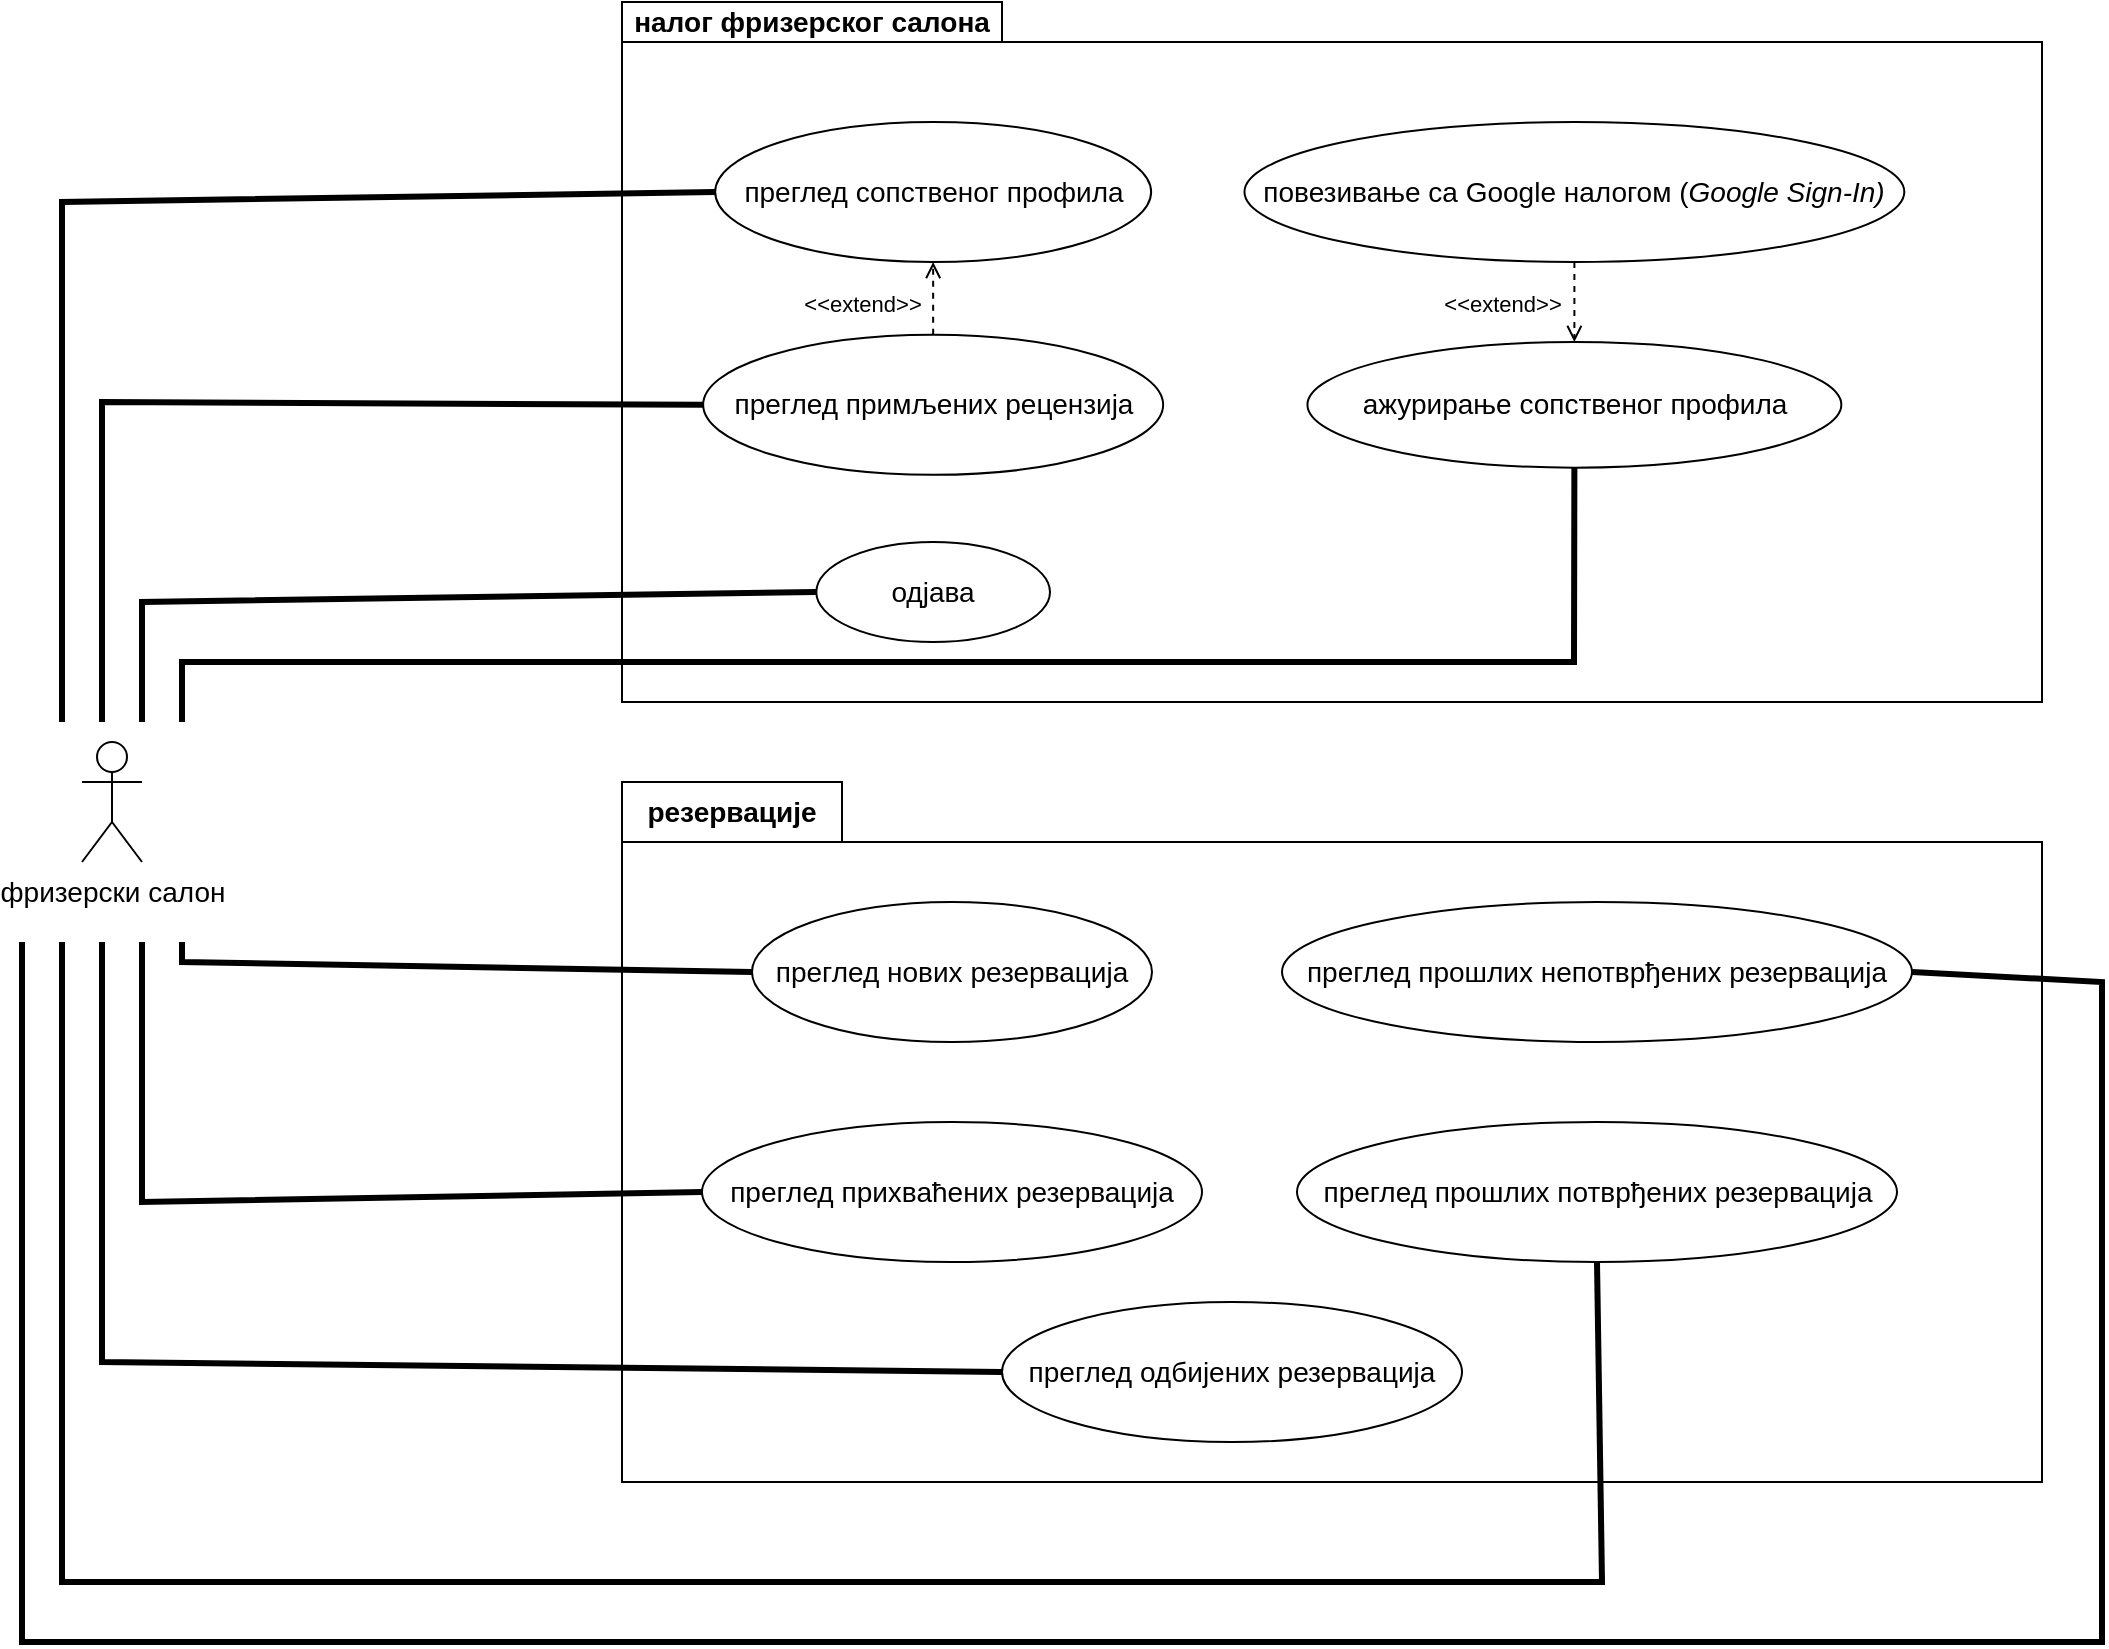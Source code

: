 <mxfile version="28.2.5">
  <diagram name="Page-1" id="Z6euC-GC6ZMElodOfMUQ">
    <mxGraphModel dx="1603" dy="963" grid="1" gridSize="10" guides="1" tooltips="1" connect="1" arrows="1" fold="1" page="1" pageScale="1" pageWidth="1100" pageHeight="850" math="0" shadow="0">
      <root>
        <mxCell id="0" />
        <mxCell id="1" parent="0" />
        <mxCell id="1Gf8LM67b4mjZps-O6Bs-1" value="&lt;span style=&quot;font-size: 14px;&quot;&gt;фризерски салон&lt;/span&gt;" style="shape=umlActor;verticalLabelPosition=bottom;verticalAlign=top;html=1;outlineConnect=0;" vertex="1" parent="1">
          <mxGeometry x="310" y="700" width="30" height="60" as="geometry" />
        </mxCell>
        <mxCell id="1Gf8LM67b4mjZps-O6Bs-2" value="&lt;font style=&quot;font-size: 14px;&quot;&gt;налог фризерског салона&lt;/font&gt;" style="shape=folder;fontStyle=1;tabWidth=190;tabHeight=20;tabPosition=left;html=1;boundedLbl=1;labelInHeader=1;container=1;collapsible=0;whiteSpace=wrap;" vertex="1" parent="1">
          <mxGeometry x="580" y="330" width="710" height="350" as="geometry" />
        </mxCell>
        <mxCell id="1Gf8LM67b4mjZps-O6Bs-3" value="" style="html=1;strokeColor=none;resizeWidth=1;resizeHeight=1;fillColor=none;part=1;connectable=0;allowArrows=0;deletable=0;whiteSpace=wrap;" vertex="1" parent="1Gf8LM67b4mjZps-O6Bs-2">
          <mxGeometry width="710.0" height="320.0" relative="1" as="geometry">
            <mxPoint y="30" as="offset" />
          </mxGeometry>
        </mxCell>
        <mxCell id="1Gf8LM67b4mjZps-O6Bs-4" value="&lt;font style=&quot;font-size: 14px;&quot;&gt;преглед сопственог профила&lt;/font&gt;" style="ellipse;whiteSpace=wrap;html=1;" vertex="1" parent="1Gf8LM67b4mjZps-O6Bs-2">
          <mxGeometry x="46.58" y="60" width="217.99" height="70" as="geometry" />
        </mxCell>
        <mxCell id="1Gf8LM67b4mjZps-O6Bs-5" value="&lt;font style=&quot;font-size: 14px;&quot;&gt;преглед примљених рецензија&lt;/font&gt;" style="ellipse;whiteSpace=wrap;html=1;" vertex="1" parent="1Gf8LM67b4mjZps-O6Bs-2">
          <mxGeometry x="40.57" y="166.41" width="230.01" height="70" as="geometry" />
        </mxCell>
        <mxCell id="1Gf8LM67b4mjZps-O6Bs-6" value="&lt;font style=&quot;font-size: 14px;&quot;&gt;повезивање са Google налогом (&lt;i&gt;Google Sign-In)&lt;/i&gt;&lt;/font&gt;" style="ellipse;whiteSpace=wrap;html=1;" vertex="1" parent="1Gf8LM67b4mjZps-O6Bs-2">
          <mxGeometry x="311.233" y="60.003" width="329.926" height="70" as="geometry" />
        </mxCell>
        <mxCell id="1Gf8LM67b4mjZps-O6Bs-7" value="&lt;span style=&quot;font-size: 14px;&quot;&gt;ажурирање сопственог профила&lt;/span&gt;" style="ellipse;whiteSpace=wrap;html=1;" vertex="1" parent="1Gf8LM67b4mjZps-O6Bs-2">
          <mxGeometry x="342.72" y="170" width="266.95" height="62.82" as="geometry" />
        </mxCell>
        <mxCell id="1Gf8LM67b4mjZps-O6Bs-8" value="&lt;font style=&quot;font-size: 14px;&quot;&gt;одјава&lt;/font&gt;" style="ellipse;whiteSpace=wrap;html=1;" vertex="1" parent="1Gf8LM67b4mjZps-O6Bs-2">
          <mxGeometry x="97.15" y="270" width="116.85" height="50" as="geometry" />
        </mxCell>
        <mxCell id="1Gf8LM67b4mjZps-O6Bs-9" value="&amp;lt;&amp;lt;extend&amp;gt;&amp;gt;" style="html=1;verticalAlign=bottom;labelBackgroundColor=none;endArrow=open;endFill=0;dashed=1;rounded=0;exitX=0.5;exitY=1;exitDx=0;exitDy=0;entryX=0.5;entryY=0;entryDx=0;entryDy=0;" edge="1" parent="1Gf8LM67b4mjZps-O6Bs-2" source="1Gf8LM67b4mjZps-O6Bs-6" target="1Gf8LM67b4mjZps-O6Bs-7">
          <mxGeometry x="0.5" y="-36" width="160" relative="1" as="geometry">
            <mxPoint x="200" y="190" as="sourcePoint" />
            <mxPoint x="360" y="190" as="targetPoint" />
            <mxPoint as="offset" />
          </mxGeometry>
        </mxCell>
        <mxCell id="1Gf8LM67b4mjZps-O6Bs-42" value="&amp;lt;&amp;lt;extend&amp;gt;&amp;gt;" style="html=1;verticalAlign=bottom;labelBackgroundColor=none;endArrow=open;endFill=0;dashed=1;rounded=0;exitX=0.5;exitY=0;exitDx=0;exitDy=0;entryX=0.5;entryY=1;entryDx=0;entryDy=0;" edge="1" parent="1Gf8LM67b4mjZps-O6Bs-2" source="1Gf8LM67b4mjZps-O6Bs-5" target="1Gf8LM67b4mjZps-O6Bs-4">
          <mxGeometry x="-0.648" y="36" width="160" relative="1" as="geometry">
            <mxPoint x="100" y="210" as="sourcePoint" />
            <mxPoint x="260" y="210" as="targetPoint" />
            <mxPoint as="offset" />
          </mxGeometry>
        </mxCell>
        <mxCell id="1Gf8LM67b4mjZps-O6Bs-19" value="&lt;font style=&quot;font-size: 14px;&quot;&gt;резервације&lt;/font&gt;" style="shape=folder;fontStyle=1;tabWidth=110;tabHeight=30;tabPosition=left;html=1;boundedLbl=1;labelInHeader=1;container=1;collapsible=0;whiteSpace=wrap;" vertex="1" parent="1">
          <mxGeometry x="580" y="720" width="710" height="350" as="geometry" />
        </mxCell>
        <mxCell id="1Gf8LM67b4mjZps-O6Bs-20" value="" style="html=1;strokeColor=none;resizeWidth=1;resizeHeight=1;fillColor=none;part=1;connectable=0;allowArrows=0;deletable=0;whiteSpace=wrap;" vertex="1" parent="1Gf8LM67b4mjZps-O6Bs-19">
          <mxGeometry width="710" height="320" relative="1" as="geometry">
            <mxPoint y="30" as="offset" />
          </mxGeometry>
        </mxCell>
        <mxCell id="1Gf8LM67b4mjZps-O6Bs-21" value="&lt;font style=&quot;font-size: 14px;&quot;&gt;преглед прихваћених резервација&lt;/font&gt;" style="ellipse;whiteSpace=wrap;html=1;" vertex="1" parent="1Gf8LM67b4mjZps-O6Bs-19">
          <mxGeometry x="40" y="170" width="250" height="70" as="geometry" />
        </mxCell>
        <mxCell id="1Gf8LM67b4mjZps-O6Bs-22" value="&lt;font style=&quot;font-size: 14px;&quot;&gt;преглед прошлих непотврђених резервација&lt;/font&gt;" style="ellipse;whiteSpace=wrap;html=1;" vertex="1" parent="1Gf8LM67b4mjZps-O6Bs-19">
          <mxGeometry x="330" y="60" width="315" height="70" as="geometry" />
        </mxCell>
        <mxCell id="1Gf8LM67b4mjZps-O6Bs-23" value="&lt;font style=&quot;font-size: 14px;&quot;&gt;преглед одбијених резервација&lt;/font&gt;" style="ellipse;whiteSpace=wrap;html=1;" vertex="1" parent="1Gf8LM67b4mjZps-O6Bs-19">
          <mxGeometry x="190" y="260" width="230" height="70" as="geometry" />
        </mxCell>
        <mxCell id="1Gf8LM67b4mjZps-O6Bs-24" value="&lt;font style=&quot;font-size: 14px;&quot;&gt;преглед прошлих потврђених резервација&lt;/font&gt;" style="ellipse;whiteSpace=wrap;html=1;" vertex="1" parent="1Gf8LM67b4mjZps-O6Bs-19">
          <mxGeometry x="337.5" y="170" width="300" height="70" as="geometry" />
        </mxCell>
        <mxCell id="1Gf8LM67b4mjZps-O6Bs-25" value="&lt;font style=&quot;font-size: 14px;&quot;&gt;преглед нових резервација&lt;/font&gt;" style="ellipse;whiteSpace=wrap;html=1;" vertex="1" parent="1Gf8LM67b4mjZps-O6Bs-19">
          <mxGeometry x="65" y="60" width="200" height="70" as="geometry" />
        </mxCell>
        <mxCell id="1Gf8LM67b4mjZps-O6Bs-26" value="" style="endArrow=none;startArrow=none;endFill=0;startFill=0;endSize=8;html=1;verticalAlign=bottom;labelBackgroundColor=none;strokeWidth=3;rounded=0;entryX=0;entryY=0.5;entryDx=0;entryDy=0;" edge="1" parent="1" target="1Gf8LM67b4mjZps-O6Bs-4">
          <mxGeometry width="160" relative="1" as="geometry">
            <mxPoint x="300" y="690" as="sourcePoint" />
            <mxPoint x="540" y="430" as="targetPoint" />
            <Array as="points">
              <mxPoint x="300" y="430" />
            </Array>
          </mxGeometry>
        </mxCell>
        <mxCell id="1Gf8LM67b4mjZps-O6Bs-27" value="" style="endArrow=none;startArrow=none;endFill=0;startFill=0;endSize=8;html=1;verticalAlign=bottom;labelBackgroundColor=none;strokeWidth=3;rounded=0;entryX=0;entryY=0.5;entryDx=0;entryDy=0;" edge="1" parent="1" target="1Gf8LM67b4mjZps-O6Bs-5">
          <mxGeometry width="160" relative="1" as="geometry">
            <mxPoint x="320" y="690" as="sourcePoint" />
            <mxPoint x="520" y="530" as="targetPoint" />
            <Array as="points">
              <mxPoint x="320" y="530" />
            </Array>
          </mxGeometry>
        </mxCell>
        <mxCell id="1Gf8LM67b4mjZps-O6Bs-28" value="" style="endArrow=none;startArrow=none;endFill=0;startFill=0;endSize=8;html=1;verticalAlign=bottom;labelBackgroundColor=none;strokeWidth=3;rounded=0;entryX=0;entryY=0.5;entryDx=0;entryDy=0;" edge="1" parent="1" target="1Gf8LM67b4mjZps-O6Bs-8">
          <mxGeometry width="160" relative="1" as="geometry">
            <mxPoint x="340" y="690" as="sourcePoint" />
            <mxPoint x="470" y="630" as="targetPoint" />
            <Array as="points">
              <mxPoint x="340" y="630" />
            </Array>
          </mxGeometry>
        </mxCell>
        <mxCell id="1Gf8LM67b4mjZps-O6Bs-29" value="" style="endArrow=none;startArrow=none;endFill=0;startFill=0;endSize=8;html=1;verticalAlign=bottom;labelBackgroundColor=none;strokeWidth=3;rounded=0;entryX=0.5;entryY=1;entryDx=0;entryDy=0;" edge="1" parent="1" target="1Gf8LM67b4mjZps-O6Bs-7">
          <mxGeometry width="160" relative="1" as="geometry">
            <mxPoint x="360" y="690" as="sourcePoint" />
            <mxPoint x="450" y="670" as="targetPoint" />
            <Array as="points">
              <mxPoint x="360" y="660" />
              <mxPoint x="1056" y="660" />
            </Array>
          </mxGeometry>
        </mxCell>
        <mxCell id="1Gf8LM67b4mjZps-O6Bs-44" value="" style="endArrow=none;startArrow=none;endFill=0;startFill=0;endSize=8;html=1;verticalAlign=bottom;labelBackgroundColor=none;strokeWidth=3;rounded=0;entryX=0;entryY=0.5;entryDx=0;entryDy=0;" edge="1" parent="1" target="1Gf8LM67b4mjZps-O6Bs-25">
          <mxGeometry width="160" relative="1" as="geometry">
            <mxPoint x="360" y="800" as="sourcePoint" />
            <mxPoint x="710" y="820" as="targetPoint" />
            <Array as="points">
              <mxPoint x="360" y="810" />
            </Array>
          </mxGeometry>
        </mxCell>
        <mxCell id="1Gf8LM67b4mjZps-O6Bs-45" value="" style="endArrow=none;startArrow=none;endFill=0;startFill=0;endSize=8;html=1;verticalAlign=bottom;labelBackgroundColor=none;strokeWidth=3;rounded=0;entryX=0;entryY=0.5;entryDx=0;entryDy=0;" edge="1" parent="1" target="1Gf8LM67b4mjZps-O6Bs-21">
          <mxGeometry width="160" relative="1" as="geometry">
            <mxPoint x="340" y="800" as="sourcePoint" />
            <mxPoint x="640" y="920" as="targetPoint" />
            <Array as="points">
              <mxPoint x="340" y="930" />
            </Array>
          </mxGeometry>
        </mxCell>
        <mxCell id="1Gf8LM67b4mjZps-O6Bs-46" value="" style="endArrow=none;startArrow=none;endFill=0;startFill=0;endSize=8;html=1;verticalAlign=bottom;labelBackgroundColor=none;strokeWidth=3;rounded=0;entryX=0;entryY=0.5;entryDx=0;entryDy=0;" edge="1" parent="1" target="1Gf8LM67b4mjZps-O6Bs-23">
          <mxGeometry width="160" relative="1" as="geometry">
            <mxPoint x="320" y="800" as="sourcePoint" />
            <mxPoint x="560" y="850" as="targetPoint" />
            <Array as="points">
              <mxPoint x="320" y="1010" />
            </Array>
          </mxGeometry>
        </mxCell>
        <mxCell id="1Gf8LM67b4mjZps-O6Bs-47" value="" style="endArrow=none;startArrow=none;endFill=0;startFill=0;endSize=8;html=1;verticalAlign=bottom;labelBackgroundColor=none;strokeWidth=3;rounded=0;entryX=0.5;entryY=1;entryDx=0;entryDy=0;" edge="1" parent="1" target="1Gf8LM67b4mjZps-O6Bs-24">
          <mxGeometry width="160" relative="1" as="geometry">
            <mxPoint x="300" y="800" as="sourcePoint" />
            <mxPoint x="630" y="890" as="targetPoint" />
            <Array as="points">
              <mxPoint x="300" y="1120" />
              <mxPoint x="1070" y="1120" />
            </Array>
          </mxGeometry>
        </mxCell>
        <mxCell id="1Gf8LM67b4mjZps-O6Bs-48" value="" style="endArrow=none;startArrow=none;endFill=0;startFill=0;endSize=8;html=1;verticalAlign=bottom;labelBackgroundColor=none;strokeWidth=3;rounded=0;entryX=1;entryY=0.5;entryDx=0;entryDy=0;" edge="1" parent="1" target="1Gf8LM67b4mjZps-O6Bs-22">
          <mxGeometry width="160" relative="1" as="geometry">
            <mxPoint x="280" y="800" as="sourcePoint" />
            <mxPoint x="1380" y="990" as="targetPoint" />
            <Array as="points">
              <mxPoint x="280" y="1150" />
              <mxPoint x="1320" y="1150" />
              <mxPoint x="1320" y="820" />
            </Array>
          </mxGeometry>
        </mxCell>
      </root>
    </mxGraphModel>
  </diagram>
</mxfile>
